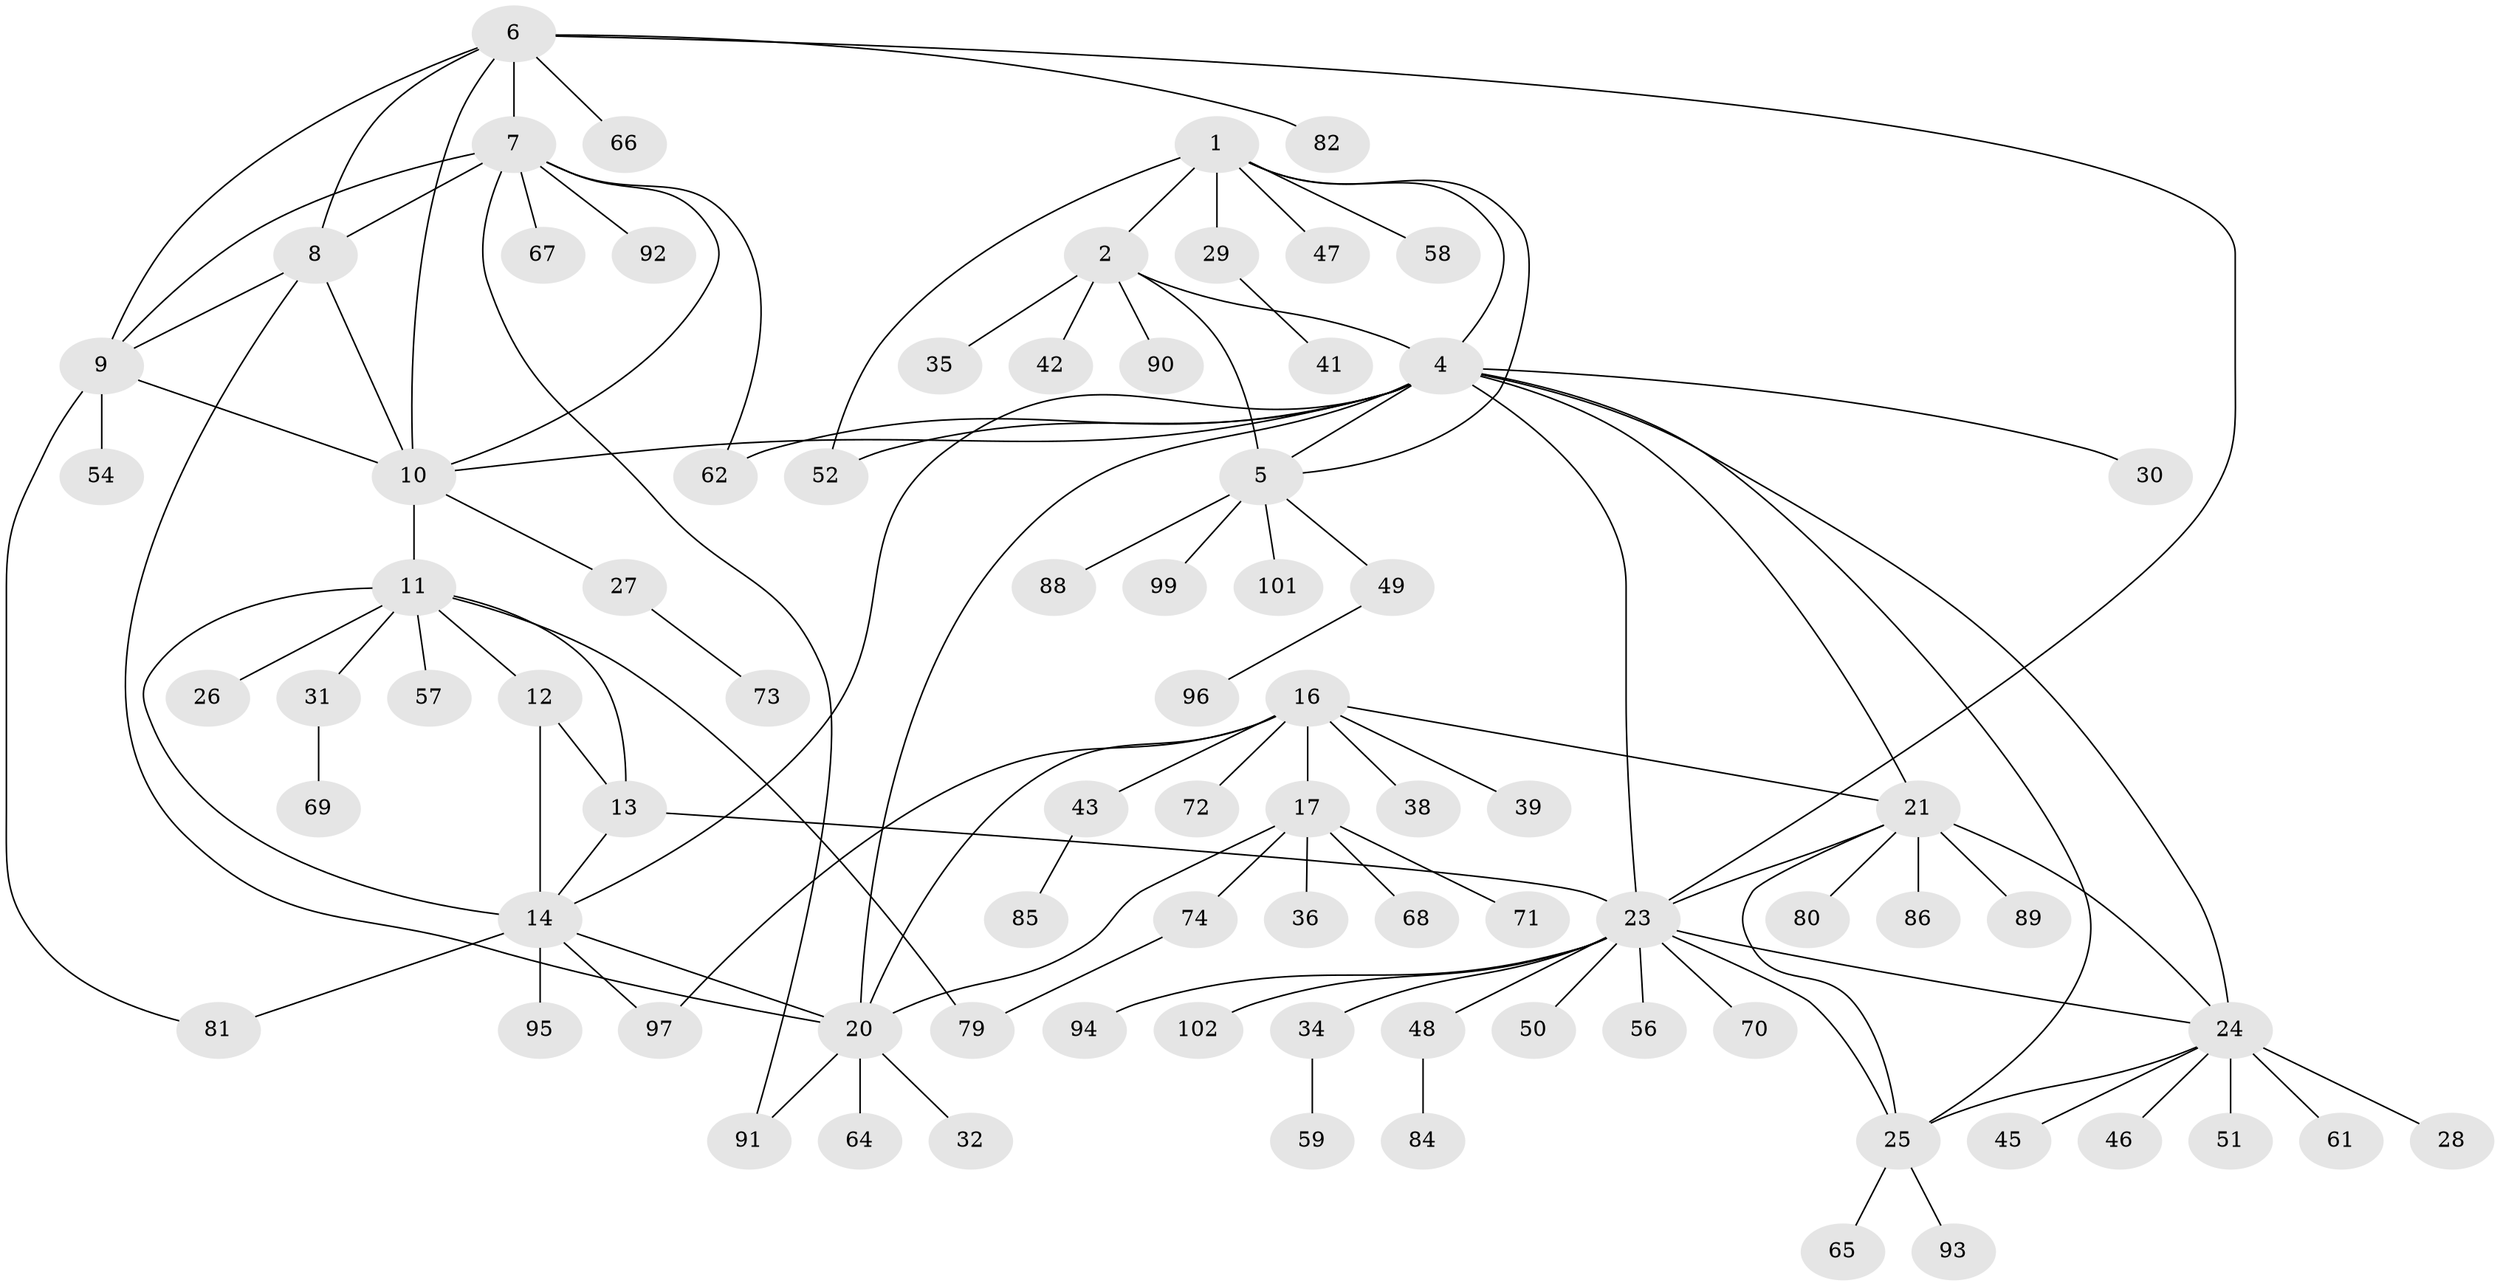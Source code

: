 // Generated by graph-tools (version 1.1) at 2025/52/02/27/25 19:52:22]
// undirected, 81 vertices, 111 edges
graph export_dot {
graph [start="1"]
  node [color=gray90,style=filled];
  1 [super="+77"];
  2 [super="+3"];
  4 [super="+22"];
  5 [super="+37"];
  6;
  7 [super="+40"];
  8;
  9 [super="+55"];
  10 [super="+60"];
  11 [super="+76"];
  12 [super="+63"];
  13 [super="+83"];
  14 [super="+15"];
  16 [super="+18"];
  17 [super="+19"];
  20 [super="+53"];
  21 [super="+100"];
  23 [super="+33"];
  24 [super="+75"];
  25 [super="+98"];
  26;
  27;
  28;
  29;
  30;
  31 [super="+44"];
  32;
  34;
  35;
  36;
  38;
  39;
  41;
  42;
  43;
  45;
  46;
  47;
  48;
  49;
  50;
  51;
  52;
  54;
  56;
  57;
  58;
  59;
  61;
  62;
  64;
  65;
  66;
  67;
  68;
  69;
  70;
  71;
  72;
  73;
  74 [super="+78"];
  79 [super="+87"];
  80;
  81;
  82;
  84;
  85;
  86;
  88;
  89;
  90;
  91;
  92;
  93;
  94;
  95;
  96;
  97;
  99;
  101;
  102;
  1 -- 2 [weight=2];
  1 -- 4;
  1 -- 5;
  1 -- 29;
  1 -- 47;
  1 -- 52;
  1 -- 58;
  2 -- 4 [weight=2];
  2 -- 5 [weight=2];
  2 -- 42;
  2 -- 35;
  2 -- 90;
  4 -- 5;
  4 -- 10;
  4 -- 20;
  4 -- 30;
  4 -- 62;
  4 -- 14;
  4 -- 21;
  4 -- 52;
  4 -- 23;
  4 -- 24;
  4 -- 25;
  5 -- 49;
  5 -- 99;
  5 -- 101;
  5 -- 88;
  6 -- 7;
  6 -- 8;
  6 -- 9;
  6 -- 10;
  6 -- 23;
  6 -- 66;
  6 -- 82;
  7 -- 8;
  7 -- 9;
  7 -- 10;
  7 -- 67;
  7 -- 91;
  7 -- 92;
  7 -- 62;
  8 -- 9;
  8 -- 10;
  8 -- 20;
  9 -- 10;
  9 -- 54;
  9 -- 81;
  10 -- 11;
  10 -- 27;
  11 -- 12;
  11 -- 13;
  11 -- 14 [weight=2];
  11 -- 26;
  11 -- 31;
  11 -- 57;
  11 -- 79;
  12 -- 13;
  12 -- 14 [weight=2];
  13 -- 14 [weight=2];
  13 -- 23;
  14 -- 97;
  14 -- 81;
  14 -- 20;
  14 -- 95;
  16 -- 17 [weight=4];
  16 -- 20 [weight=2];
  16 -- 39;
  16 -- 72;
  16 -- 97;
  16 -- 21;
  16 -- 38;
  16 -- 43;
  17 -- 20 [weight=2];
  17 -- 71;
  17 -- 74;
  17 -- 36;
  17 -- 68;
  20 -- 32;
  20 -- 64;
  20 -- 91;
  21 -- 23;
  21 -- 24;
  21 -- 25;
  21 -- 80;
  21 -- 86;
  21 -- 89;
  23 -- 24;
  23 -- 25;
  23 -- 34;
  23 -- 48;
  23 -- 50;
  23 -- 56;
  23 -- 70;
  23 -- 94;
  23 -- 102;
  24 -- 25;
  24 -- 28;
  24 -- 45;
  24 -- 46;
  24 -- 51;
  24 -- 61;
  25 -- 65;
  25 -- 93;
  27 -- 73;
  29 -- 41;
  31 -- 69;
  34 -- 59;
  43 -- 85;
  48 -- 84;
  49 -- 96;
  74 -- 79;
}
